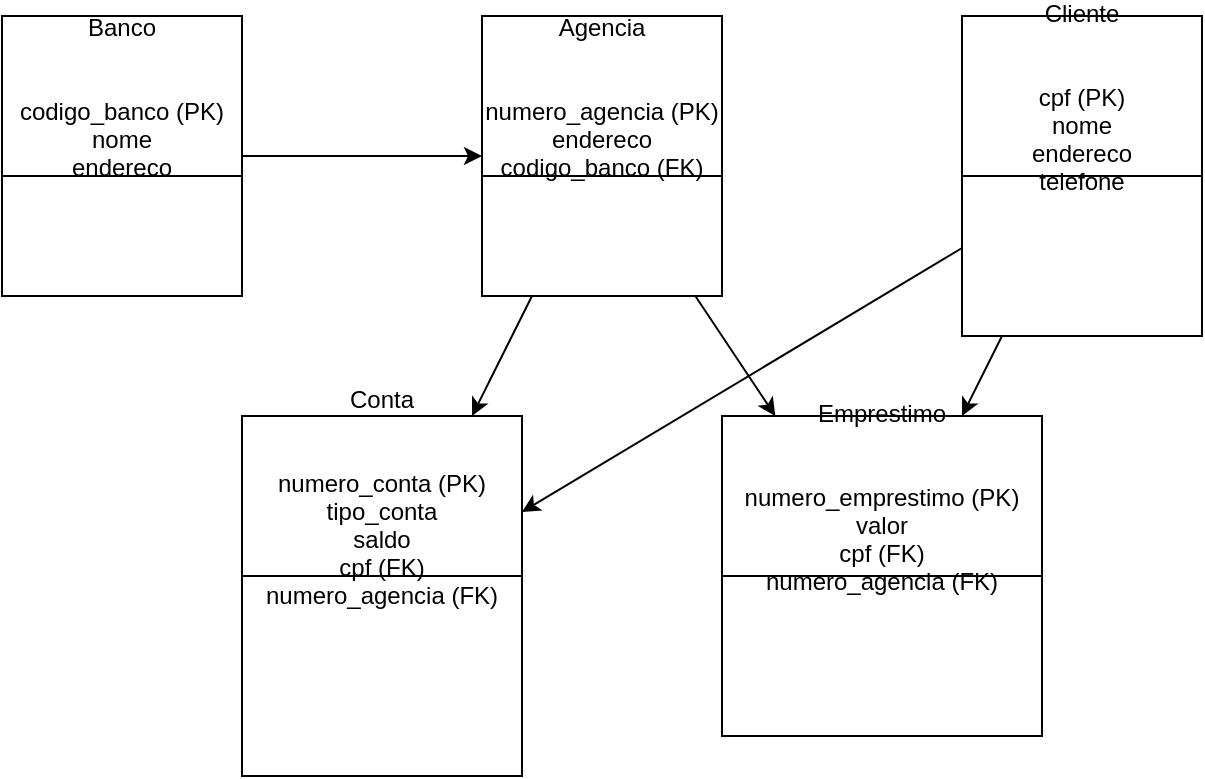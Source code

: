 <mxfile version="24.7.7">
  <diagram name="Page-1" id="sqo7e_nkvk8dhI7Wn-r7">
    <mxGraphModel>
      <root>
        <mxCell id="0" />
        <mxCell id="1" parent="0" />
        <mxCell id="Banco" value="Banco&#xa;&#xa;&#xa;codigo_banco (PK)&#xa;nome&#xa;endereco" style="shape=swimlane;childLayout=stackLayout;horizontal=1;startSize=80;swimlaneFillColor=#ffffff;collapsible=0;expand=0;" vertex="1" parent="1">
          <mxGeometry x="120" y="80" width="120" height="140" as="geometry" />
        </mxCell>
        <mxCell id="Agencia" value="Agencia&#xa;&#xa;&#xa;numero_agencia (PK)&#xa;endereco&#xa;codigo_banco (FK)" style="shape=swimlane;childLayout=stackLayout;horizontal=1;startSize=80;swimlaneFillColor=#ffffff;collapsible=0;expand=0;" vertex="1" parent="1">
          <mxGeometry x="360" y="80" width="120" height="140" as="geometry" />
        </mxCell>
        <mxCell id="Cliente" value="Cliente&#xa;&#xa;&#xa;cpf (PK)&#xa;nome&#xa;endereco&#xa;telefone" style="shape=swimlane;childLayout=stackLayout;horizontal=1;startSize=80;swimlaneFillColor=#ffffff;collapsible=0;expand=0;" vertex="1" parent="1">
          <mxGeometry x="600" y="80" width="120" height="160" as="geometry" />
        </mxCell>
        <mxCell id="Conta" value="Conta&#xa;&#xa;&#xa;numero_conta (PK)&#xa;tipo_conta&#xa;saldo&#xa;cpf (FK)&#xa;numero_agencia (FK)" style="shape=swimlane;childLayout=stackLayout;horizontal=1;startSize=80;swimlaneFillColor=#ffffff;collapsible=0;expand=0;" vertex="1" parent="1">
          <mxGeometry x="240" y="280" width="140" height="180" as="geometry" />
        </mxCell>
        <mxCell id="Emprestimo" value="Emprestimo&#xa;&#xa;&#xa;numero_emprestimo (PK)&#xa;valor&#xa;cpf (FK)&#xa;numero_agencia (FK)" style="shape=swimlane;childLayout=stackLayout;horizontal=1;startSize=80;swimlaneFillColor=#ffffff;collapsible=0;expand=0;" vertex="1" parent="1">
          <mxGeometry x="480" y="280" width="160" height="160" as="geometry" />
        </mxCell>
        <mxCell id="Rel_Banco_Agencia" edge="1" source="Banco" target="Agencia" parent="1">
          <mxGeometry relative="1" as="geometry" />
        </mxCell>
        <mxCell id="Rel_Agencia_Conta" edge="1" source="Agencia" target="Conta" parent="1">
          <mxGeometry relative="1" as="geometry" />
        </mxCell>
        <mxCell id="Rel_Cliente_Conta" edge="1" source="Cliente" target="Conta" parent="1">
          <mxGeometry relative="1" as="geometry" />
        </mxCell>
        <mxCell id="Rel_Agencia_Emprestimo" edge="1" source="Agencia" target="Emprestimo" parent="1">
          <mxGeometry relative="1" as="geometry" />
        </mxCell>
        <mxCell id="Rel_Cliente_Emprestimo" edge="1" source="Cliente" target="Emprestimo" parent="1">
          <mxGeometry relative="1" as="geometry" />
        </mxCell>
      </root>
    </mxGraphModel>
  </diagram>
</mxfile>

